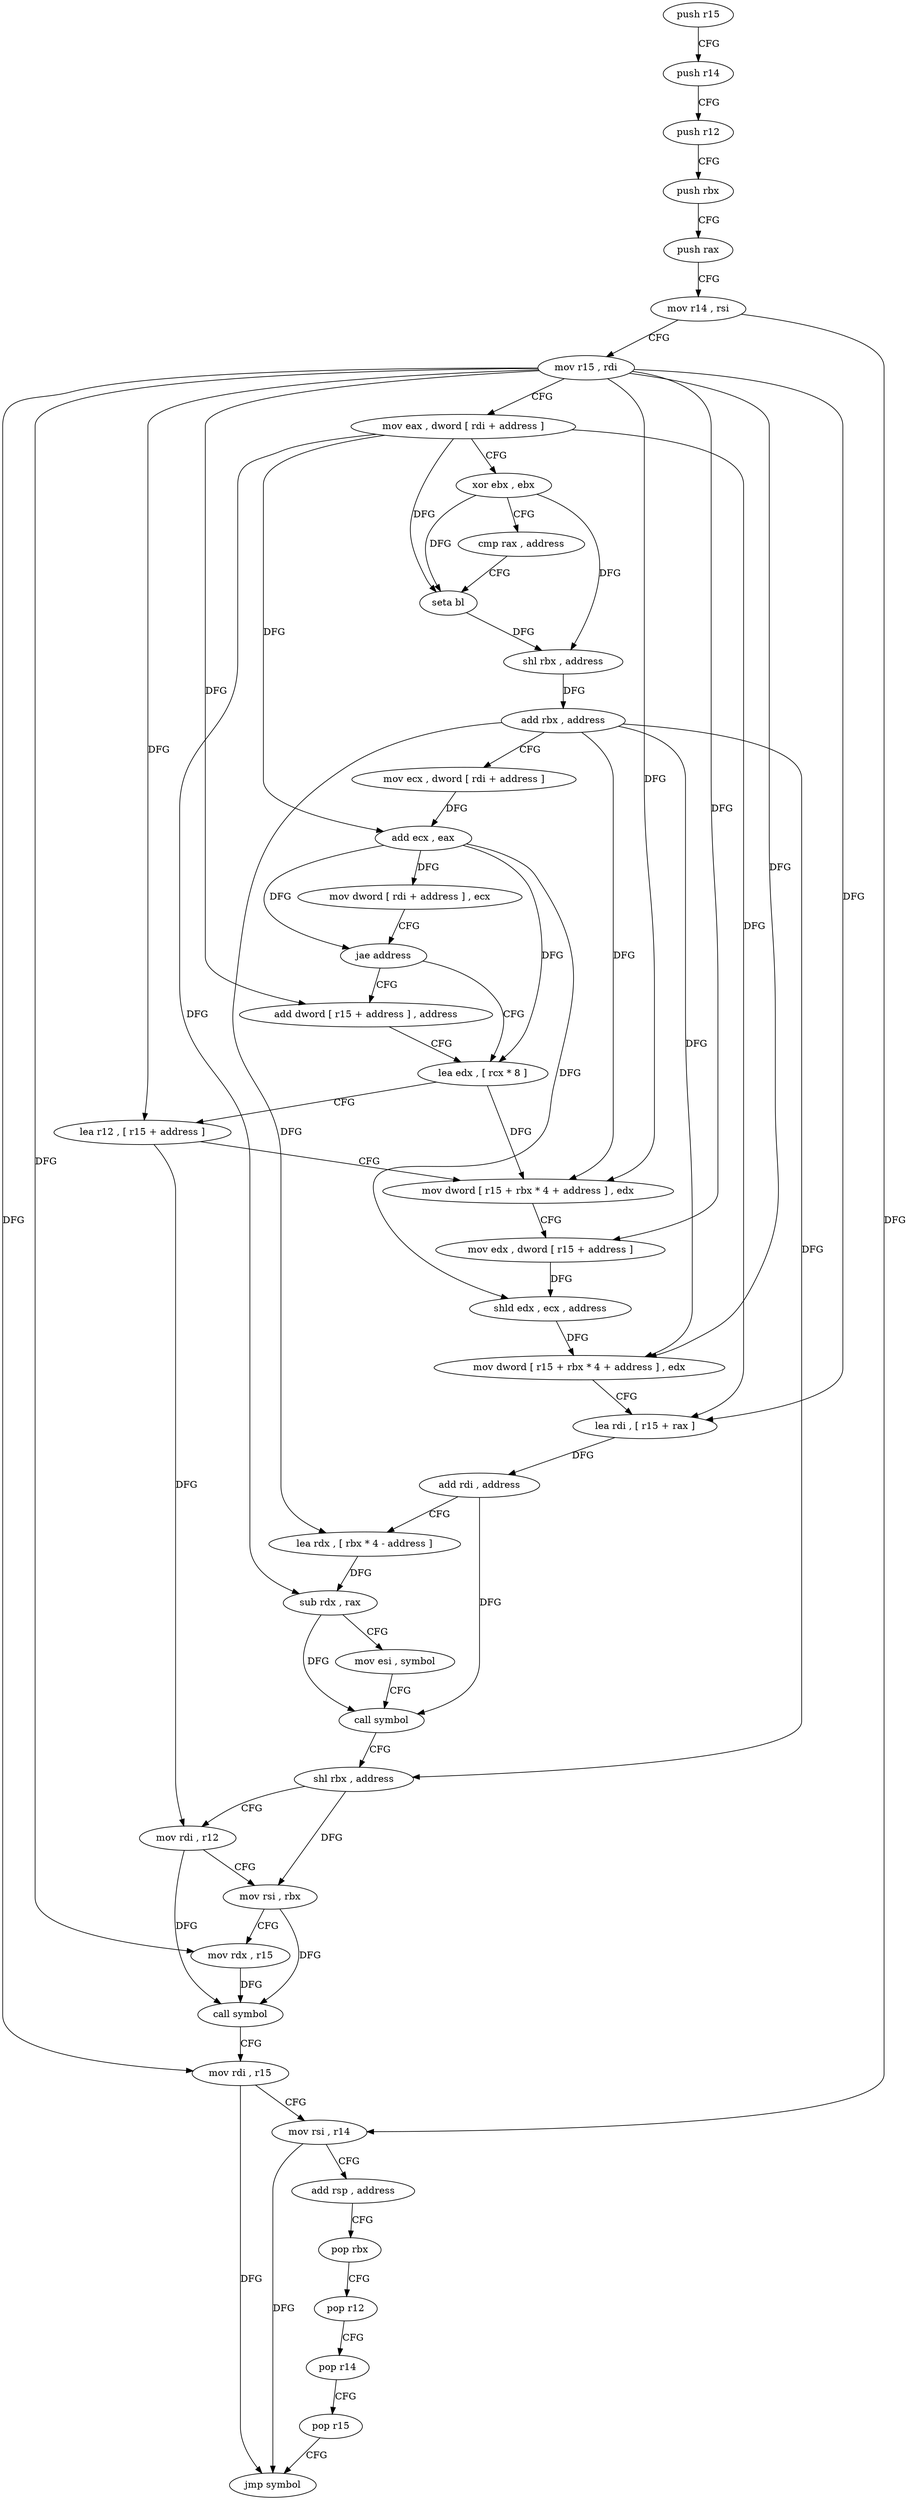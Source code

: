 digraph "func" {
"4226224" [label = "push r15" ]
"4226226" [label = "push r14" ]
"4226228" [label = "push r12" ]
"4226230" [label = "push rbx" ]
"4226231" [label = "push rax" ]
"4226232" [label = "mov r14 , rsi" ]
"4226235" [label = "mov r15 , rdi" ]
"4226238" [label = "mov eax , dword [ rdi + address ]" ]
"4226241" [label = "xor ebx , ebx" ]
"4226243" [label = "cmp rax , address" ]
"4226247" [label = "seta bl" ]
"4226250" [label = "shl rbx , address" ]
"4226254" [label = "add rbx , address" ]
"4226258" [label = "mov ecx , dword [ rdi + address ]" ]
"4226261" [label = "add ecx , eax" ]
"4226263" [label = "mov dword [ rdi + address ] , ecx" ]
"4226266" [label = "jae address" ]
"4226273" [label = "lea edx , [ rcx * 8 ]" ]
"4226268" [label = "add dword [ r15 + address ] , address" ]
"4226280" [label = "lea r12 , [ r15 + address ]" ]
"4226284" [label = "mov dword [ r15 + rbx * 4 + address ] , edx" ]
"4226289" [label = "mov edx , dword [ r15 + address ]" ]
"4226293" [label = "shld edx , ecx , address" ]
"4226297" [label = "mov dword [ r15 + rbx * 4 + address ] , edx" ]
"4226302" [label = "lea rdi , [ r15 + rax ]" ]
"4226306" [label = "add rdi , address" ]
"4226310" [label = "lea rdx , [ rbx * 4 - address ]" ]
"4226318" [label = "sub rdx , rax" ]
"4226321" [label = "mov esi , symbol" ]
"4226326" [label = "call symbol" ]
"4226331" [label = "shl rbx , address" ]
"4226335" [label = "mov rdi , r12" ]
"4226338" [label = "mov rsi , rbx" ]
"4226341" [label = "mov rdx , r15" ]
"4226344" [label = "call symbol" ]
"4226349" [label = "mov rdi , r15" ]
"4226352" [label = "mov rsi , r14" ]
"4226355" [label = "add rsp , address" ]
"4226359" [label = "pop rbx" ]
"4226360" [label = "pop r12" ]
"4226362" [label = "pop r14" ]
"4226364" [label = "pop r15" ]
"4226366" [label = "jmp symbol" ]
"4226224" -> "4226226" [ label = "CFG" ]
"4226226" -> "4226228" [ label = "CFG" ]
"4226228" -> "4226230" [ label = "CFG" ]
"4226230" -> "4226231" [ label = "CFG" ]
"4226231" -> "4226232" [ label = "CFG" ]
"4226232" -> "4226235" [ label = "CFG" ]
"4226232" -> "4226352" [ label = "DFG" ]
"4226235" -> "4226238" [ label = "CFG" ]
"4226235" -> "4226280" [ label = "DFG" ]
"4226235" -> "4226284" [ label = "DFG" ]
"4226235" -> "4226289" [ label = "DFG" ]
"4226235" -> "4226297" [ label = "DFG" ]
"4226235" -> "4226302" [ label = "DFG" ]
"4226235" -> "4226341" [ label = "DFG" ]
"4226235" -> "4226349" [ label = "DFG" ]
"4226235" -> "4226268" [ label = "DFG" ]
"4226238" -> "4226241" [ label = "CFG" ]
"4226238" -> "4226247" [ label = "DFG" ]
"4226238" -> "4226261" [ label = "DFG" ]
"4226238" -> "4226302" [ label = "DFG" ]
"4226238" -> "4226318" [ label = "DFG" ]
"4226241" -> "4226243" [ label = "CFG" ]
"4226241" -> "4226247" [ label = "DFG" ]
"4226241" -> "4226250" [ label = "DFG" ]
"4226243" -> "4226247" [ label = "CFG" ]
"4226247" -> "4226250" [ label = "DFG" ]
"4226250" -> "4226254" [ label = "DFG" ]
"4226254" -> "4226258" [ label = "CFG" ]
"4226254" -> "4226284" [ label = "DFG" ]
"4226254" -> "4226297" [ label = "DFG" ]
"4226254" -> "4226310" [ label = "DFG" ]
"4226254" -> "4226331" [ label = "DFG" ]
"4226258" -> "4226261" [ label = "DFG" ]
"4226261" -> "4226263" [ label = "DFG" ]
"4226261" -> "4226273" [ label = "DFG" ]
"4226261" -> "4226293" [ label = "DFG" ]
"4226261" -> "4226266" [ label = "DFG" ]
"4226263" -> "4226266" [ label = "CFG" ]
"4226266" -> "4226273" [ label = "CFG" ]
"4226266" -> "4226268" [ label = "CFG" ]
"4226273" -> "4226280" [ label = "CFG" ]
"4226273" -> "4226284" [ label = "DFG" ]
"4226268" -> "4226273" [ label = "CFG" ]
"4226280" -> "4226284" [ label = "CFG" ]
"4226280" -> "4226335" [ label = "DFG" ]
"4226284" -> "4226289" [ label = "CFG" ]
"4226289" -> "4226293" [ label = "DFG" ]
"4226293" -> "4226297" [ label = "DFG" ]
"4226297" -> "4226302" [ label = "CFG" ]
"4226302" -> "4226306" [ label = "DFG" ]
"4226306" -> "4226310" [ label = "CFG" ]
"4226306" -> "4226326" [ label = "DFG" ]
"4226310" -> "4226318" [ label = "DFG" ]
"4226318" -> "4226321" [ label = "CFG" ]
"4226318" -> "4226326" [ label = "DFG" ]
"4226321" -> "4226326" [ label = "CFG" ]
"4226326" -> "4226331" [ label = "CFG" ]
"4226331" -> "4226335" [ label = "CFG" ]
"4226331" -> "4226338" [ label = "DFG" ]
"4226335" -> "4226338" [ label = "CFG" ]
"4226335" -> "4226344" [ label = "DFG" ]
"4226338" -> "4226341" [ label = "CFG" ]
"4226338" -> "4226344" [ label = "DFG" ]
"4226341" -> "4226344" [ label = "DFG" ]
"4226344" -> "4226349" [ label = "CFG" ]
"4226349" -> "4226352" [ label = "CFG" ]
"4226349" -> "4226366" [ label = "DFG" ]
"4226352" -> "4226355" [ label = "CFG" ]
"4226352" -> "4226366" [ label = "DFG" ]
"4226355" -> "4226359" [ label = "CFG" ]
"4226359" -> "4226360" [ label = "CFG" ]
"4226360" -> "4226362" [ label = "CFG" ]
"4226362" -> "4226364" [ label = "CFG" ]
"4226364" -> "4226366" [ label = "CFG" ]
}
